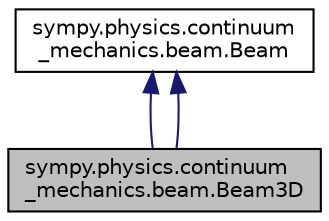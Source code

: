 digraph "sympy.physics.continuum_mechanics.beam.Beam3D"
{
 // LATEX_PDF_SIZE
  edge [fontname="Helvetica",fontsize="10",labelfontname="Helvetica",labelfontsize="10"];
  node [fontname="Helvetica",fontsize="10",shape=record];
  Node1 [label="sympy.physics.continuum\l_mechanics.beam.Beam3D",height=0.2,width=0.4,color="black", fillcolor="grey75", style="filled", fontcolor="black",tooltip=" "];
  Node2 -> Node1 [dir="back",color="midnightblue",fontsize="10",style="solid",fontname="Helvetica"];
  Node2 [label="sympy.physics.continuum\l_mechanics.beam.Beam",height=0.2,width=0.4,color="black", fillcolor="white", style="filled",URL="$classsympy_1_1physics_1_1continuum__mechanics_1_1beam_1_1Beam.html",tooltip=" "];
  Node2 -> Node1 [dir="back",color="midnightblue",fontsize="10",style="solid",fontname="Helvetica"];
}
